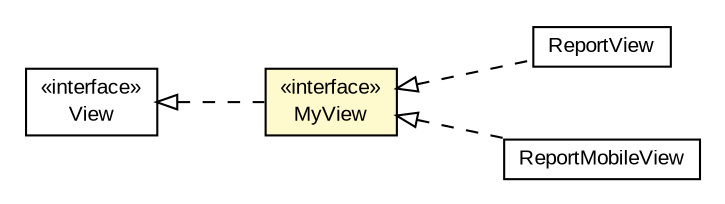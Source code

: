 #!/usr/local/bin/dot
#
# Class diagram 
# Generated by UMLGraph version R5_6-24-gf6e263 (http://www.umlgraph.org/)
#

digraph G {
	edge [fontname="arial",fontsize=10,labelfontname="arial",labelfontsize=10];
	node [fontname="arial",fontsize=10,shape=plaintext];
	nodesep=0.25;
	ranksep=0.5;
	rankdir=LR;
	// com.gwtplatform.mvp.client.View
	c440488 [label=<<table title="com.gwtplatform.mvp.client.View" border="0" cellborder="1" cellspacing="0" cellpadding="2" port="p" href="../../../../mvp/client/View.html">
		<tr><td><table border="0" cellspacing="0" cellpadding="1">
<tr><td align="center" balign="center"> &#171;interface&#187; </td></tr>
<tr><td align="center" balign="center"> View </td></tr>
		</table></td></tr>
		</table>>, URL="../../../../mvp/client/View.html", fontname="arial", fontcolor="black", fontsize=10.0];
	// com.gwtplatform.carstore.client.application.report.ReportView
	c440897 [label=<<table title="com.gwtplatform.carstore.client.application.report.ReportView" border="0" cellborder="1" cellspacing="0" cellpadding="2" port="p" href="./ReportView.html">
		<tr><td><table border="0" cellspacing="0" cellpadding="1">
<tr><td align="center" balign="center"> ReportView </td></tr>
		</table></td></tr>
		</table>>, URL="./ReportView.html", fontname="arial", fontcolor="black", fontsize=10.0];
	// com.gwtplatform.carstore.client.application.report.ReportPresenter.MyView
	c440899 [label=<<table title="com.gwtplatform.carstore.client.application.report.ReportPresenter.MyView" border="0" cellborder="1" cellspacing="0" cellpadding="2" port="p" bgcolor="lemonChiffon" href="./ReportPresenter.MyView.html">
		<tr><td><table border="0" cellspacing="0" cellpadding="1">
<tr><td align="center" balign="center"> &#171;interface&#187; </td></tr>
<tr><td align="center" balign="center"> MyView </td></tr>
		</table></td></tr>
		</table>>, URL="./ReportPresenter.MyView.html", fontname="arial", fontcolor="black", fontsize=10.0];
	// com.gwtplatform.carstore.client.application.report.ReportMobileView
	c440902 [label=<<table title="com.gwtplatform.carstore.client.application.report.ReportMobileView" border="0" cellborder="1" cellspacing="0" cellpadding="2" port="p" href="./ReportMobileView.html">
		<tr><td><table border="0" cellspacing="0" cellpadding="1">
<tr><td align="center" balign="center"> ReportMobileView </td></tr>
		</table></td></tr>
		</table>>, URL="./ReportMobileView.html", fontname="arial", fontcolor="black", fontsize=10.0];
	//com.gwtplatform.carstore.client.application.report.ReportView implements com.gwtplatform.carstore.client.application.report.ReportPresenter.MyView
	c440899:p -> c440897:p [dir=back,arrowtail=empty,style=dashed];
	//com.gwtplatform.carstore.client.application.report.ReportPresenter.MyView implements com.gwtplatform.mvp.client.View
	c440488:p -> c440899:p [dir=back,arrowtail=empty,style=dashed];
	//com.gwtplatform.carstore.client.application.report.ReportMobileView implements com.gwtplatform.carstore.client.application.report.ReportPresenter.MyView
	c440899:p -> c440902:p [dir=back,arrowtail=empty,style=dashed];
}

